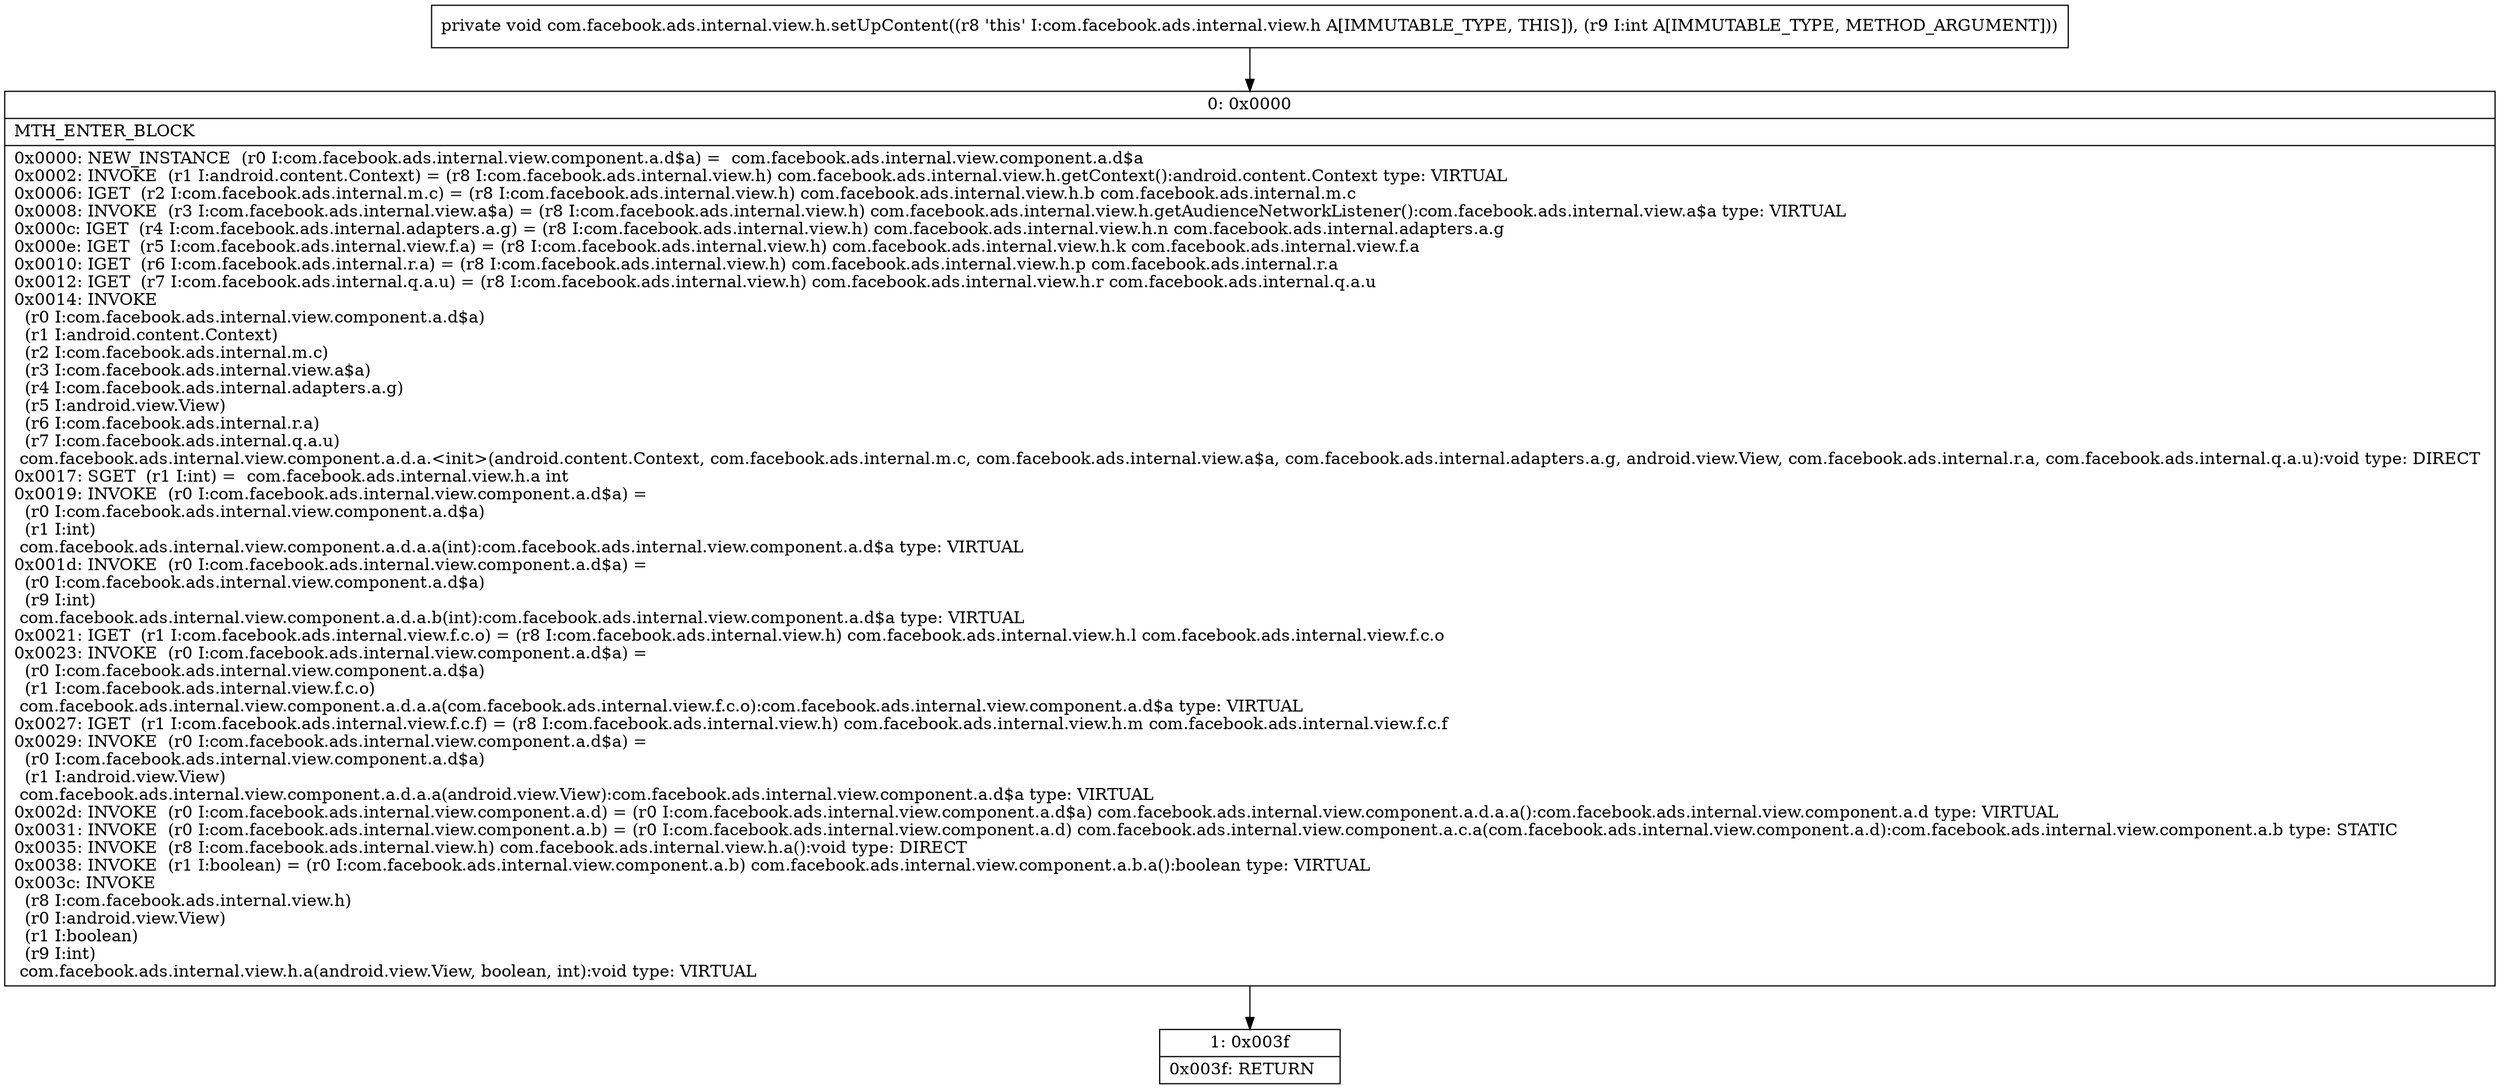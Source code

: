 digraph "CFG forcom.facebook.ads.internal.view.h.setUpContent(I)V" {
Node_0 [shape=record,label="{0\:\ 0x0000|MTH_ENTER_BLOCK\l|0x0000: NEW_INSTANCE  (r0 I:com.facebook.ads.internal.view.component.a.d$a) =  com.facebook.ads.internal.view.component.a.d$a \l0x0002: INVOKE  (r1 I:android.content.Context) = (r8 I:com.facebook.ads.internal.view.h) com.facebook.ads.internal.view.h.getContext():android.content.Context type: VIRTUAL \l0x0006: IGET  (r2 I:com.facebook.ads.internal.m.c) = (r8 I:com.facebook.ads.internal.view.h) com.facebook.ads.internal.view.h.b com.facebook.ads.internal.m.c \l0x0008: INVOKE  (r3 I:com.facebook.ads.internal.view.a$a) = (r8 I:com.facebook.ads.internal.view.h) com.facebook.ads.internal.view.h.getAudienceNetworkListener():com.facebook.ads.internal.view.a$a type: VIRTUAL \l0x000c: IGET  (r4 I:com.facebook.ads.internal.adapters.a.g) = (r8 I:com.facebook.ads.internal.view.h) com.facebook.ads.internal.view.h.n com.facebook.ads.internal.adapters.a.g \l0x000e: IGET  (r5 I:com.facebook.ads.internal.view.f.a) = (r8 I:com.facebook.ads.internal.view.h) com.facebook.ads.internal.view.h.k com.facebook.ads.internal.view.f.a \l0x0010: IGET  (r6 I:com.facebook.ads.internal.r.a) = (r8 I:com.facebook.ads.internal.view.h) com.facebook.ads.internal.view.h.p com.facebook.ads.internal.r.a \l0x0012: IGET  (r7 I:com.facebook.ads.internal.q.a.u) = (r8 I:com.facebook.ads.internal.view.h) com.facebook.ads.internal.view.h.r com.facebook.ads.internal.q.a.u \l0x0014: INVOKE  \l  (r0 I:com.facebook.ads.internal.view.component.a.d$a)\l  (r1 I:android.content.Context)\l  (r2 I:com.facebook.ads.internal.m.c)\l  (r3 I:com.facebook.ads.internal.view.a$a)\l  (r4 I:com.facebook.ads.internal.adapters.a.g)\l  (r5 I:android.view.View)\l  (r6 I:com.facebook.ads.internal.r.a)\l  (r7 I:com.facebook.ads.internal.q.a.u)\l com.facebook.ads.internal.view.component.a.d.a.\<init\>(android.content.Context, com.facebook.ads.internal.m.c, com.facebook.ads.internal.view.a$a, com.facebook.ads.internal.adapters.a.g, android.view.View, com.facebook.ads.internal.r.a, com.facebook.ads.internal.q.a.u):void type: DIRECT \l0x0017: SGET  (r1 I:int) =  com.facebook.ads.internal.view.h.a int \l0x0019: INVOKE  (r0 I:com.facebook.ads.internal.view.component.a.d$a) = \l  (r0 I:com.facebook.ads.internal.view.component.a.d$a)\l  (r1 I:int)\l com.facebook.ads.internal.view.component.a.d.a.a(int):com.facebook.ads.internal.view.component.a.d$a type: VIRTUAL \l0x001d: INVOKE  (r0 I:com.facebook.ads.internal.view.component.a.d$a) = \l  (r0 I:com.facebook.ads.internal.view.component.a.d$a)\l  (r9 I:int)\l com.facebook.ads.internal.view.component.a.d.a.b(int):com.facebook.ads.internal.view.component.a.d$a type: VIRTUAL \l0x0021: IGET  (r1 I:com.facebook.ads.internal.view.f.c.o) = (r8 I:com.facebook.ads.internal.view.h) com.facebook.ads.internal.view.h.l com.facebook.ads.internal.view.f.c.o \l0x0023: INVOKE  (r0 I:com.facebook.ads.internal.view.component.a.d$a) = \l  (r0 I:com.facebook.ads.internal.view.component.a.d$a)\l  (r1 I:com.facebook.ads.internal.view.f.c.o)\l com.facebook.ads.internal.view.component.a.d.a.a(com.facebook.ads.internal.view.f.c.o):com.facebook.ads.internal.view.component.a.d$a type: VIRTUAL \l0x0027: IGET  (r1 I:com.facebook.ads.internal.view.f.c.f) = (r8 I:com.facebook.ads.internal.view.h) com.facebook.ads.internal.view.h.m com.facebook.ads.internal.view.f.c.f \l0x0029: INVOKE  (r0 I:com.facebook.ads.internal.view.component.a.d$a) = \l  (r0 I:com.facebook.ads.internal.view.component.a.d$a)\l  (r1 I:android.view.View)\l com.facebook.ads.internal.view.component.a.d.a.a(android.view.View):com.facebook.ads.internal.view.component.a.d$a type: VIRTUAL \l0x002d: INVOKE  (r0 I:com.facebook.ads.internal.view.component.a.d) = (r0 I:com.facebook.ads.internal.view.component.a.d$a) com.facebook.ads.internal.view.component.a.d.a.a():com.facebook.ads.internal.view.component.a.d type: VIRTUAL \l0x0031: INVOKE  (r0 I:com.facebook.ads.internal.view.component.a.b) = (r0 I:com.facebook.ads.internal.view.component.a.d) com.facebook.ads.internal.view.component.a.c.a(com.facebook.ads.internal.view.component.a.d):com.facebook.ads.internal.view.component.a.b type: STATIC \l0x0035: INVOKE  (r8 I:com.facebook.ads.internal.view.h) com.facebook.ads.internal.view.h.a():void type: DIRECT \l0x0038: INVOKE  (r1 I:boolean) = (r0 I:com.facebook.ads.internal.view.component.a.b) com.facebook.ads.internal.view.component.a.b.a():boolean type: VIRTUAL \l0x003c: INVOKE  \l  (r8 I:com.facebook.ads.internal.view.h)\l  (r0 I:android.view.View)\l  (r1 I:boolean)\l  (r9 I:int)\l com.facebook.ads.internal.view.h.a(android.view.View, boolean, int):void type: VIRTUAL \l}"];
Node_1 [shape=record,label="{1\:\ 0x003f|0x003f: RETURN   \l}"];
MethodNode[shape=record,label="{private void com.facebook.ads.internal.view.h.setUpContent((r8 'this' I:com.facebook.ads.internal.view.h A[IMMUTABLE_TYPE, THIS]), (r9 I:int A[IMMUTABLE_TYPE, METHOD_ARGUMENT])) }"];
MethodNode -> Node_0;
Node_0 -> Node_1;
}


